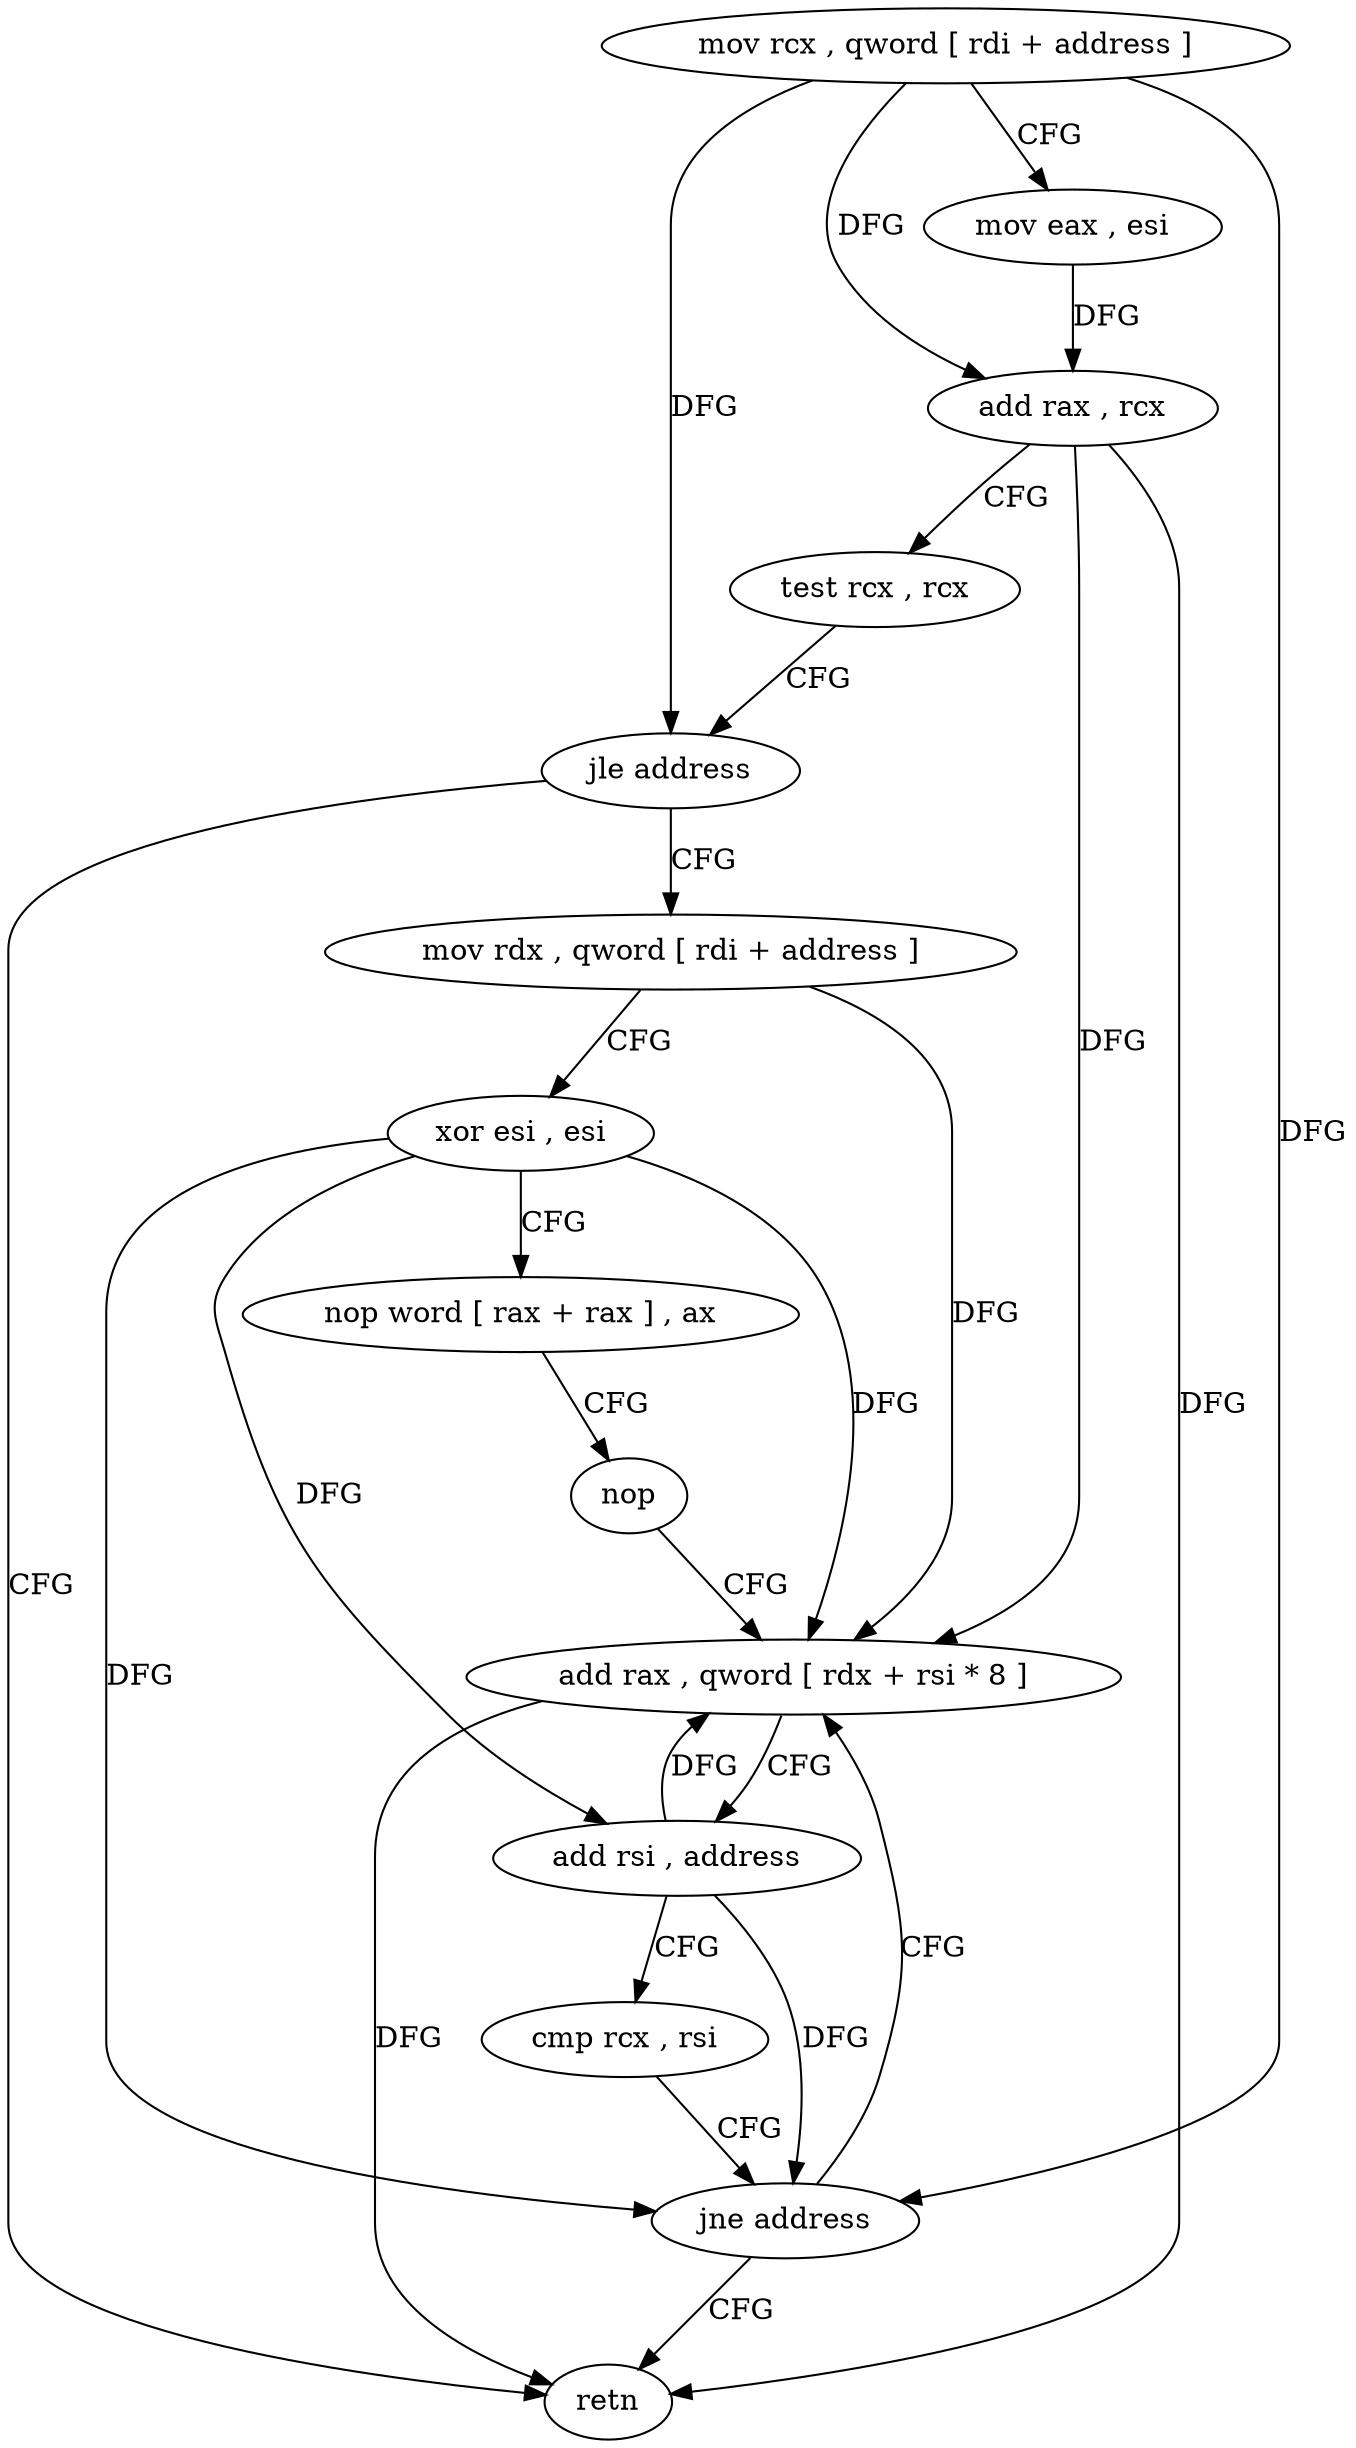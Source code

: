 digraph "func" {
"4241920" [label = "mov rcx , qword [ rdi + address ]" ]
"4241924" [label = "mov eax , esi" ]
"4241926" [label = "add rax , rcx" ]
"4241929" [label = "test rcx , rcx" ]
"4241932" [label = "jle address" ]
"4241965" [label = "retn" ]
"4241934" [label = "mov rdx , qword [ rdi + address ]" ]
"4241938" [label = "xor esi , esi" ]
"4241940" [label = "nop word [ rax + rax ] , ax" ]
"4241950" [label = "nop" ]
"4241952" [label = "add rax , qword [ rdx + rsi * 8 ]" ]
"4241956" [label = "add rsi , address" ]
"4241960" [label = "cmp rcx , rsi" ]
"4241963" [label = "jne address" ]
"4241920" -> "4241924" [ label = "CFG" ]
"4241920" -> "4241926" [ label = "DFG" ]
"4241920" -> "4241932" [ label = "DFG" ]
"4241920" -> "4241963" [ label = "DFG" ]
"4241924" -> "4241926" [ label = "DFG" ]
"4241926" -> "4241929" [ label = "CFG" ]
"4241926" -> "4241965" [ label = "DFG" ]
"4241926" -> "4241952" [ label = "DFG" ]
"4241929" -> "4241932" [ label = "CFG" ]
"4241932" -> "4241965" [ label = "CFG" ]
"4241932" -> "4241934" [ label = "CFG" ]
"4241934" -> "4241938" [ label = "CFG" ]
"4241934" -> "4241952" [ label = "DFG" ]
"4241938" -> "4241940" [ label = "CFG" ]
"4241938" -> "4241952" [ label = "DFG" ]
"4241938" -> "4241956" [ label = "DFG" ]
"4241938" -> "4241963" [ label = "DFG" ]
"4241940" -> "4241950" [ label = "CFG" ]
"4241950" -> "4241952" [ label = "CFG" ]
"4241952" -> "4241956" [ label = "CFG" ]
"4241952" -> "4241965" [ label = "DFG" ]
"4241956" -> "4241960" [ label = "CFG" ]
"4241956" -> "4241952" [ label = "DFG" ]
"4241956" -> "4241963" [ label = "DFG" ]
"4241960" -> "4241963" [ label = "CFG" ]
"4241963" -> "4241952" [ label = "CFG" ]
"4241963" -> "4241965" [ label = "CFG" ]
}
